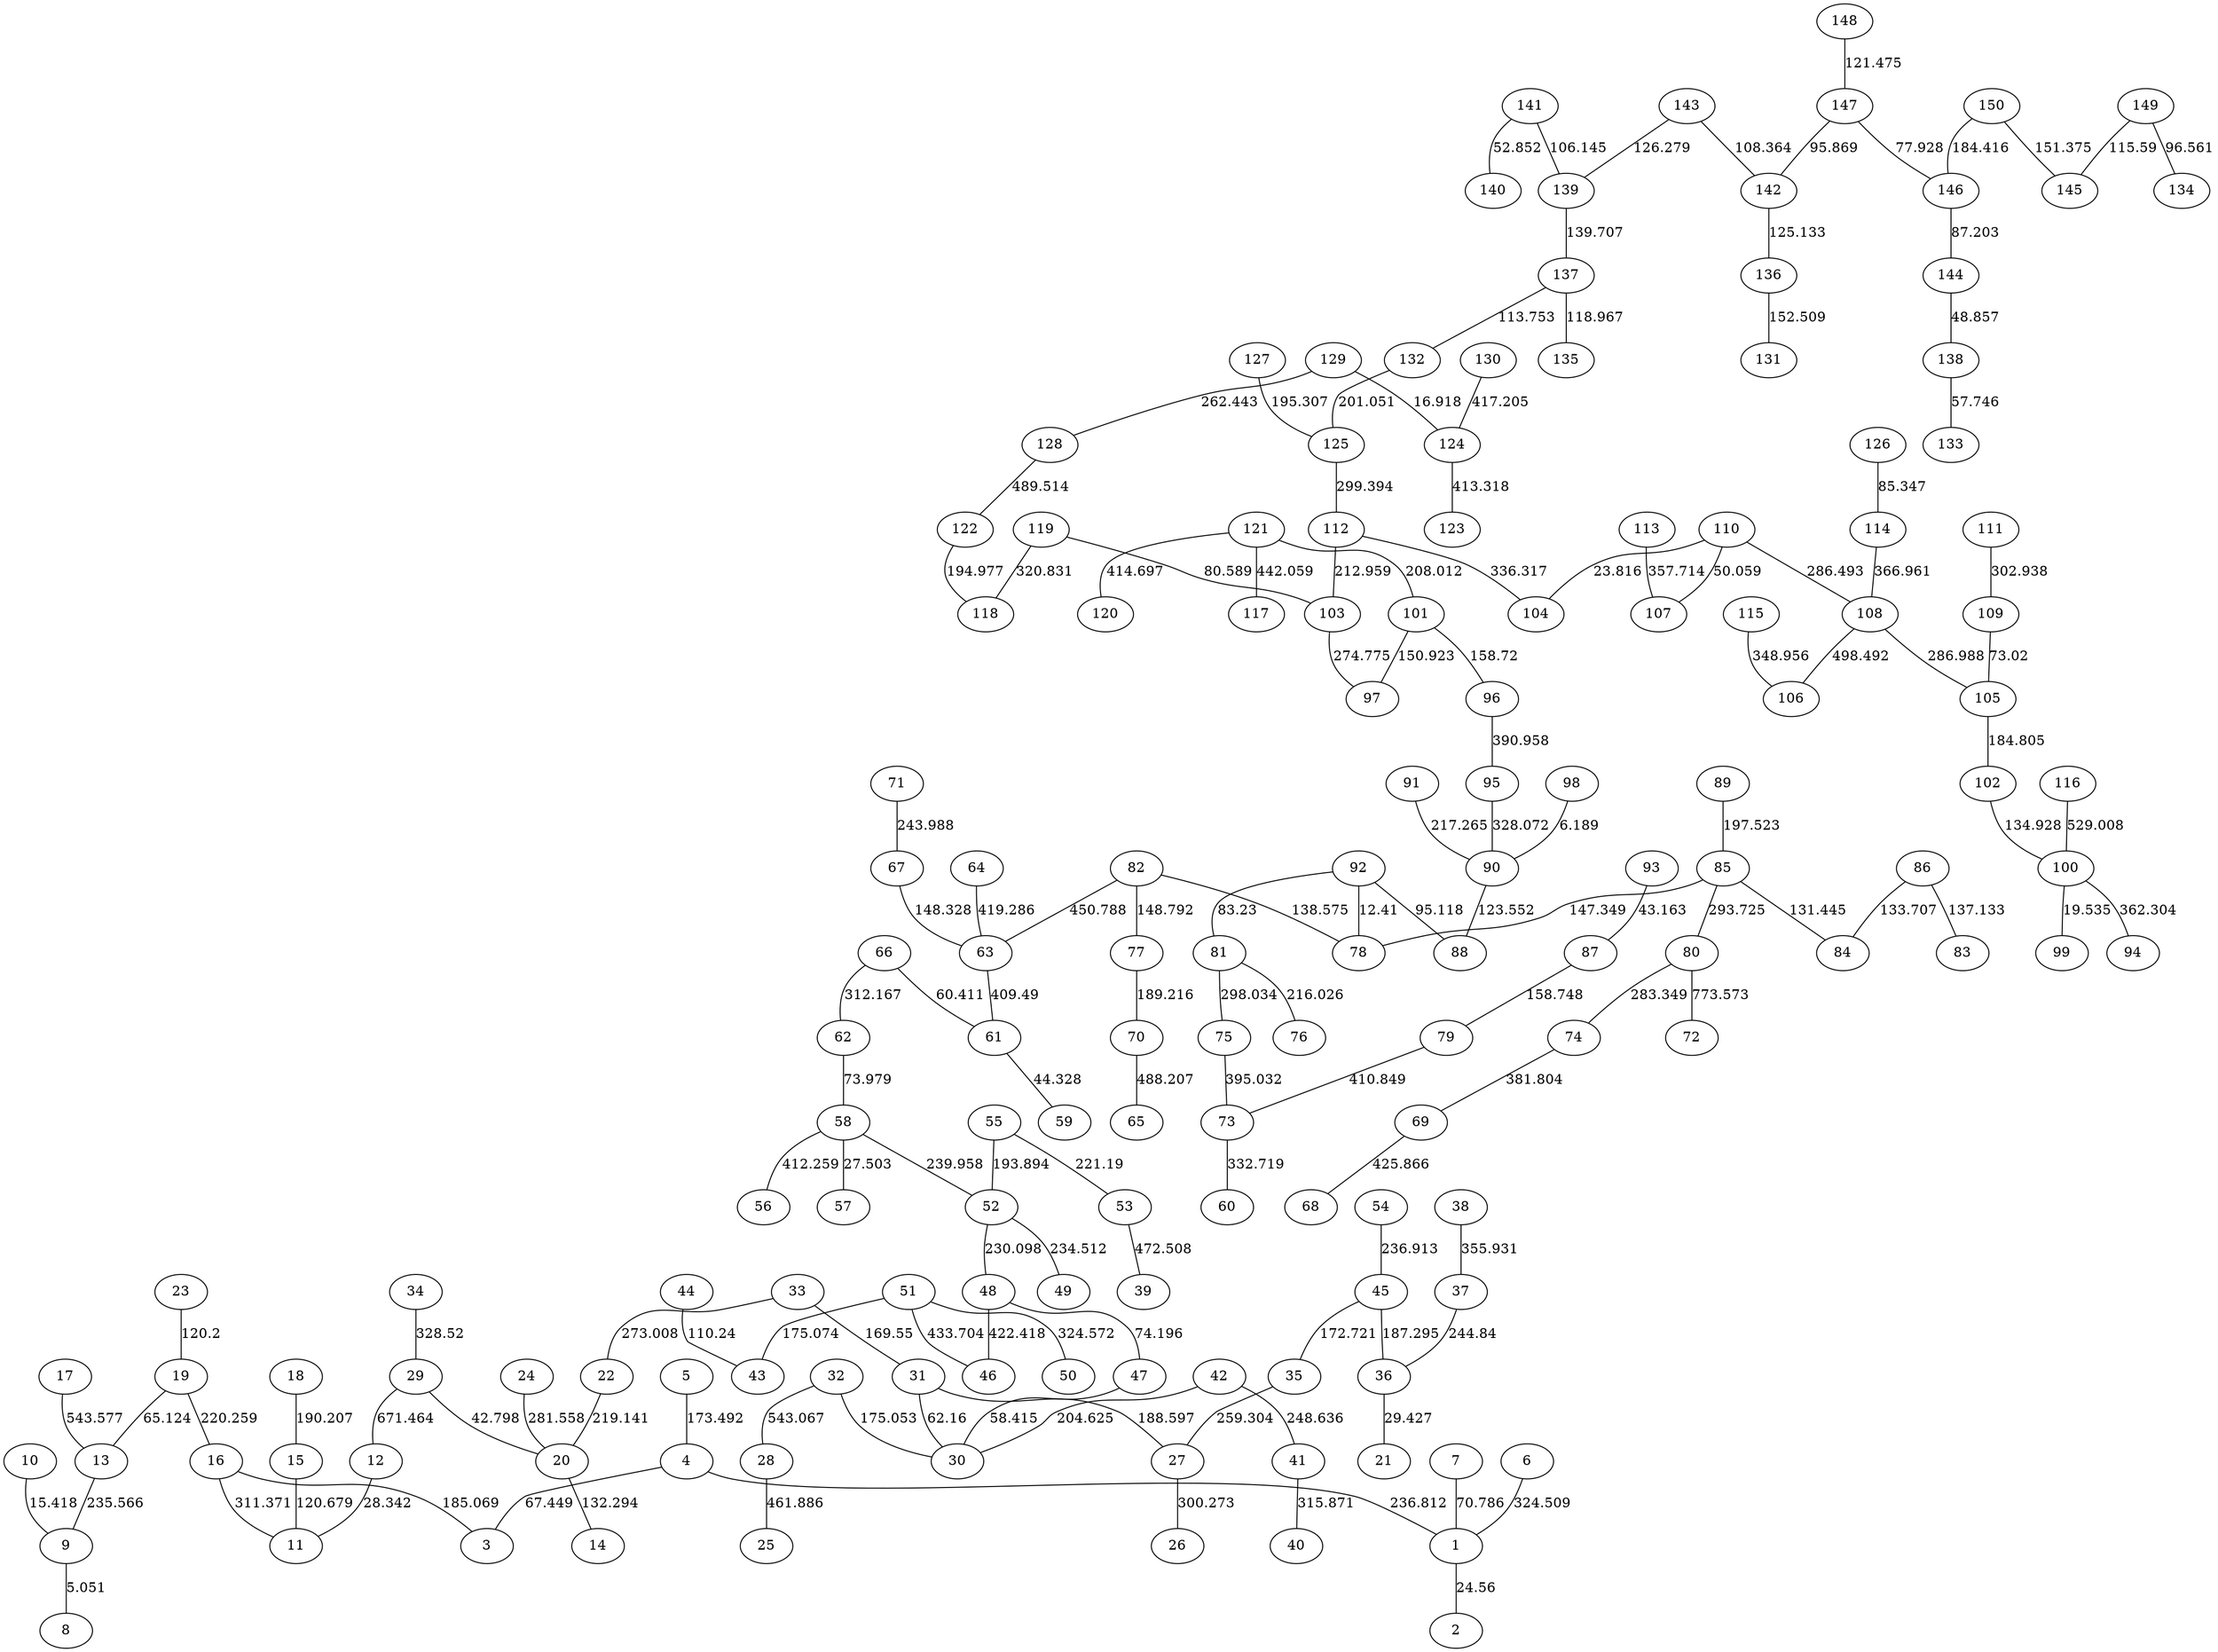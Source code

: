 graph x {
9 -- 8[label=5.051];
98 -- 90[label=6.189];
92 -- 78[label=12.41];
10 -- 9[label=15.418];
129 -- 124[label=16.918];
100 -- 99[label=19.535];
110 -- 104[label=23.816];
1 -- 2[label=24.56];
58 -- 57[label=27.503];
12 -- 11[label=28.342];
36 -- 21[label=29.427];
29 -- 20[label=42.798];
93 -- 87[label=43.163];
61 -- 59[label=44.328];
144 -- 138[label=48.857];
110 -- 107[label=50.059];
141 -- 140[label=52.852];
138 -- 133[label=57.746];
47 -- 30[label=58.415];
66 -- 61[label=60.411];
31 -- 30[label=62.16];
19 -- 13[label=65.124];
4 -- 3[label=67.449];
7 -- 1[label=70.786];
109 -- 105[label=73.02];
62 -- 58[label=73.979];
48 -- 47[label=74.196];
147 -- 146[label=77.928];
119 -- 103[label=80.589];
92 -- 81[label=83.23];
126 -- 114[label=85.347];
146 -- 144[label=87.203];
92 -- 88[label=95.118];
147 -- 142[label=95.869];
149 -- 134[label=96.561];
141 -- 139[label=106.145];
143 -- 142[label=108.364];
44 -- 43[label=110.24];
137 -- 132[label=113.753];
149 -- 145[label=115.59];
137 -- 135[label=118.967];
23 -- 19[label=120.2];
15 -- 11[label=120.679];
148 -- 147[label=121.475];
90 -- 88[label=123.552];
142 -- 136[label=125.133];
143 -- 139[label=126.279];
85 -- 84[label=131.445];
20 -- 14[label=132.294];
86 -- 84[label=133.707];
102 -- 100[label=134.928];
86 -- 83[label=137.133];
82 -- 78[label=138.575];
139 -- 137[label=139.707];
85 -- 78[label=147.349];
67 -- 63[label=148.328];
82 -- 77[label=148.792];
101 -- 97[label=150.923];
150 -- 145[label=151.375];
136 -- 131[label=152.509];
101 -- 96[label=158.72];
87 -- 79[label=158.748];
33 -- 31[label=169.55];
45 -- 35[label=172.721];
5 -- 4[label=173.492];
32 -- 30[label=175.053];
51 -- 43[label=175.074];
150 -- 146[label=184.416];
105 -- 102[label=184.805];
16 -- 3[label=185.069];
45 -- 36[label=187.295];
31 -- 27[label=188.597];
77 -- 70[label=189.216];
18 -- 15[label=190.207];
55 -- 52[label=193.894];
122 -- 118[label=194.977];
127 -- 125[label=195.307];
89 -- 85[label=197.523];
132 -- 125[label=201.051];
42 -- 30[label=204.625];
121 -- 101[label=208.012];
112 -- 103[label=212.959];
81 -- 76[label=216.026];
91 -- 90[label=217.265];
22 -- 20[label=219.141];
19 -- 16[label=220.259];
55 -- 53[label=221.19];
52 -- 48[label=230.098];
52 -- 49[label=234.512];
13 -- 9[label=235.566];
4 -- 1[label=236.812];
54 -- 45[label=236.913];
58 -- 52[label=239.958];
71 -- 67[label=243.988];
37 -- 36[label=244.84];
42 -- 41[label=248.636];
35 -- 27[label=259.304];
129 -- 128[label=262.443];
33 -- 22[label=273.008];
103 -- 97[label=274.775];
24 -- 20[label=281.558];
80 -- 74[label=283.349];
110 -- 108[label=286.493];
108 -- 105[label=286.988];
85 -- 80[label=293.725];
81 -- 75[label=298.034];
125 -- 112[label=299.394];
27 -- 26[label=300.273];
111 -- 109[label=302.938];
16 -- 11[label=311.371];
66 -- 62[label=312.167];
41 -- 40[label=315.871];
119 -- 118[label=320.831];
6 -- 1[label=324.509];
51 -- 50[label=324.572];
95 -- 90[label=328.072];
34 -- 29[label=328.52];
73 -- 60[label=332.719];
112 -- 104[label=336.317];
115 -- 106[label=348.956];
38 -- 37[label=355.931];
113 -- 107[label=357.714];
100 -- 94[label=362.304];
114 -- 108[label=366.961];
74 -- 69[label=381.804];
96 -- 95[label=390.958];
75 -- 73[label=395.032];
63 -- 61[label=409.49];
79 -- 73[label=410.849];
58 -- 56[label=412.259];
124 -- 123[label=413.318];
121 -- 120[label=414.697];
130 -- 124[label=417.205];
64 -- 63[label=419.286];
48 -- 46[label=422.418];
69 -- 68[label=425.866];
51 -- 46[label=433.704];
121 -- 117[label=442.059];
82 -- 63[label=450.788];
28 -- 25[label=461.886];
53 -- 39[label=472.508];
70 -- 65[label=488.207];
128 -- 122[label=489.514];
108 -- 106[label=498.492];
116 -- 100[label=529.008];
32 -- 28[label=543.067];
17 -- 13[label=543.577];
29 -- 12[label=671.464];
80 -- 72[label=773.573];
}